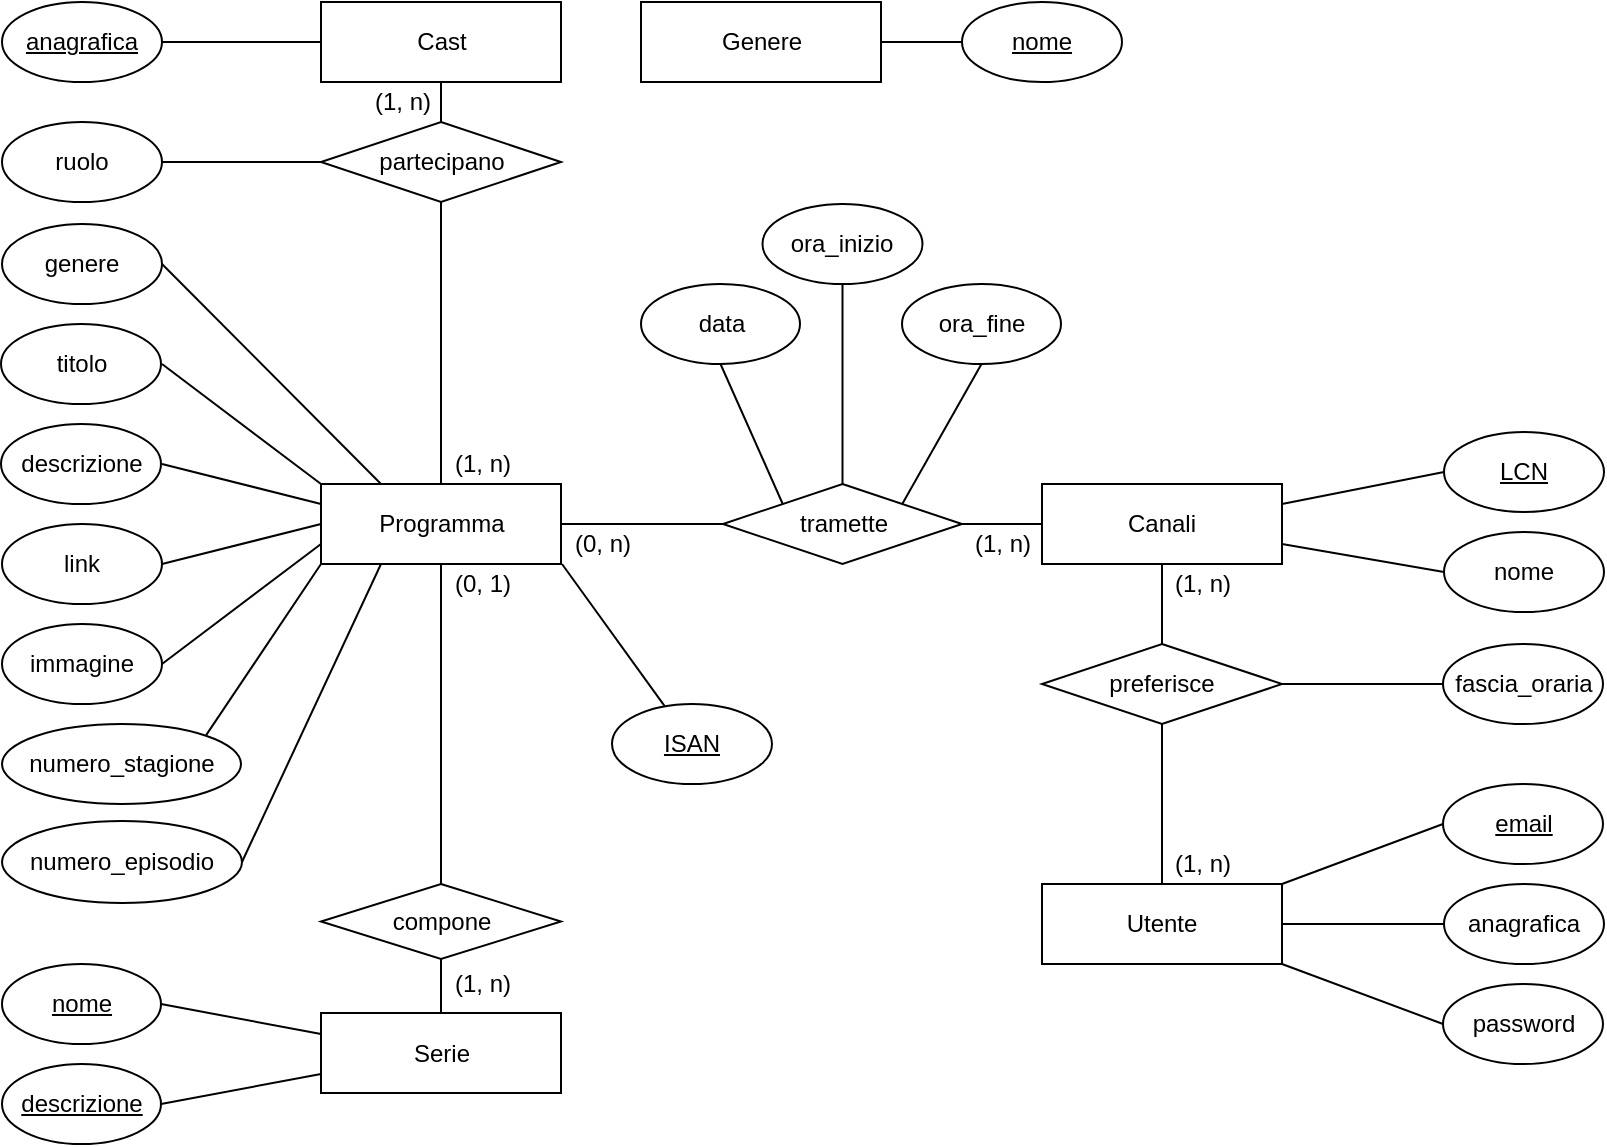<mxfile version="20.0.3" type="device"><diagram id="R2lEEEUBdFMjLlhIrx00" name="Page-1"><mxGraphModel dx="1178" dy="651" grid="1" gridSize="10" guides="1" tooltips="1" connect="1" arrows="1" fold="1" page="1" pageScale="1" pageWidth="850" pageHeight="1100" math="0" shadow="0" extFonts="Permanent Marker^https://fonts.googleapis.com/css?family=Permanent+Marker"><root><mxCell id="0"/><mxCell id="1" parent="0"/><mxCell id="fB9N05EH2Ql-NytacOC7-5" value="Canali" style="rounded=0;whiteSpace=wrap;html=1;" parent="1" vertex="1"><mxGeometry x="560" y="280" width="120" height="40" as="geometry"/></mxCell><mxCell id="fB9N05EH2Ql-NytacOC7-11" value="Programma" style="rounded=0;whiteSpace=wrap;html=1;" parent="1" vertex="1"><mxGeometry x="199.5" y="280" width="120" height="40" as="geometry"/></mxCell><mxCell id="fB9N05EH2Ql-NytacOC7-13" value="tramette" style="shape=rhombus;perimeter=rhombusPerimeter;whiteSpace=wrap;html=1;align=center;" parent="1" vertex="1"><mxGeometry x="400.5" y="280" width="119.5" height="40" as="geometry"/></mxCell><mxCell id="fB9N05EH2Ql-NytacOC7-29" value="" style="endArrow=none;html=1;rounded=0;entryX=0.5;entryY=0;entryDx=0;entryDy=0;exitX=0.5;exitY=1;exitDx=0;exitDy=0;" parent="1" source="tyjegPLfVhQxo2B1lwdj-6" target="fB9N05EH2Ql-NytacOC7-30" edge="1"><mxGeometry width="50" height="50" relative="1" as="geometry"><mxPoint x="320" y="119" as="sourcePoint"/><mxPoint x="320" y="159" as="targetPoint"/></mxGeometry></mxCell><mxCell id="fB9N05EH2Ql-NytacOC7-30" value="partecipano" style="shape=rhombus;perimeter=rhombusPerimeter;whiteSpace=wrap;html=1;align=center;" parent="1" vertex="1"><mxGeometry x="199.5" y="99" width="120" height="40" as="geometry"/></mxCell><mxCell id="fB9N05EH2Ql-NytacOC7-31" value="" style="endArrow=none;html=1;rounded=0;entryX=0.5;entryY=1;entryDx=0;entryDy=0;exitX=0.5;exitY=0;exitDx=0;exitDy=0;" parent="1" source="fB9N05EH2Ql-NytacOC7-11" target="fB9N05EH2Ql-NytacOC7-30" edge="1"><mxGeometry width="50" height="50" relative="1" as="geometry"><mxPoint x="93.5" y="274.5" as="sourcePoint"/><mxPoint x="113.5" y="274.5" as="targetPoint"/></mxGeometry></mxCell><mxCell id="EffAMRFEf8YkOLMa1qJM-2" value="" style="edgeStyle=orthogonalEdgeStyle;rounded=0;orthogonalLoop=1;jettySize=auto;html=1;" parent="1" edge="1"><mxGeometry relative="1" as="geometry"><mxPoint x="1120.5" y="506" as="targetPoint"/></mxGeometry></mxCell><mxCell id="fB9N05EH2Ql-NytacOC7-58" value="Utente" style="whiteSpace=wrap;html=1;align=center;" parent="1" vertex="1"><mxGeometry x="560" y="480" width="120" height="40" as="geometry"/></mxCell><mxCell id="uF2Ogz3bUNBrAM8irZKq-8" value="" style="endArrow=none;html=1;rounded=0;exitX=0;exitY=0.5;exitDx=0;exitDy=0;entryX=1;entryY=0.5;entryDx=0;entryDy=0;" parent="1" source="fB9N05EH2Ql-NytacOC7-13" target="fB9N05EH2Ql-NytacOC7-11" edge="1"><mxGeometry relative="1" as="geometry"><mxPoint x="233" y="195.5" as="sourcePoint"/><mxPoint x="262.5" y="242.5" as="targetPoint"/></mxGeometry></mxCell><mxCell id="uF2Ogz3bUNBrAM8irZKq-13" value="LCN" style="ellipse;whiteSpace=wrap;html=1;align=center;fontStyle=4;" parent="1" vertex="1"><mxGeometry x="761" y="254" width="80" height="40" as="geometry"/></mxCell><mxCell id="uF2Ogz3bUNBrAM8irZKq-16" value="data" style="ellipse;whiteSpace=wrap;html=1;align=center;" parent="1" vertex="1"><mxGeometry x="359.5" y="180" width="79.5" height="40" as="geometry"/></mxCell><mxCell id="uF2Ogz3bUNBrAM8irZKq-17" value="&lt;u&gt;descrizione&lt;/u&gt;" style="ellipse;whiteSpace=wrap;html=1;align=center;" parent="1" vertex="1"><mxGeometry x="40" y="570" width="79.5" height="40" as="geometry"/></mxCell><mxCell id="uF2Ogz3bUNBrAM8irZKq-22" value="&lt;u&gt;nome&lt;/u&gt;" style="ellipse;whiteSpace=wrap;html=1;align=center;" parent="1" vertex="1"><mxGeometry x="40" y="520" width="79.5" height="40" as="geometry"/></mxCell><mxCell id="uF2Ogz3bUNBrAM8irZKq-23" value="anagrafica" style="ellipse;whiteSpace=wrap;html=1;align=center;fontStyle=4;" parent="1" vertex="1"><mxGeometry x="40" y="39" width="80" height="40" as="geometry"/></mxCell><mxCell id="uF2Ogz3bUNBrAM8irZKq-25" value="ruolo" style="ellipse;whiteSpace=wrap;html=1;align=center;" parent="1" vertex="1"><mxGeometry x="40" y="99" width="80" height="40" as="geometry"/></mxCell><mxCell id="uF2Ogz3bUNBrAM8irZKq-28" value="email" style="ellipse;whiteSpace=wrap;html=1;align=center;fontStyle=4;" parent="1" vertex="1"><mxGeometry x="760.5" y="430" width="80" height="40" as="geometry"/></mxCell><mxCell id="uF2Ogz3bUNBrAM8irZKq-29" value="anagrafica" style="ellipse;whiteSpace=wrap;html=1;align=center;" parent="1" vertex="1"><mxGeometry x="761" y="480" width="80" height="40" as="geometry"/></mxCell><mxCell id="uF2Ogz3bUNBrAM8irZKq-30" value="password" style="ellipse;whiteSpace=wrap;html=1;align=center;" parent="1" vertex="1"><mxGeometry x="760.5" y="530" width="80" height="40" as="geometry"/></mxCell><mxCell id="uF2Ogz3bUNBrAM8irZKq-31" value="nome" style="ellipse;whiteSpace=wrap;html=1;align=center;" parent="1" vertex="1"><mxGeometry x="761" y="304" width="80" height="40" as="geometry"/></mxCell><mxCell id="GhIXZej3Qp53KJ87c0xY-1" value="link" style="ellipse;whiteSpace=wrap;html=1;fontFamily=Helvetica;fontSize=12;fontColor=default;align=center;strokeColor=default;fillColor=default;" parent="1" vertex="1"><mxGeometry x="40" y="300" width="80" height="40" as="geometry"/></mxCell><mxCell id="GhIXZej3Qp53KJ87c0xY-2" value="immagine" style="ellipse;whiteSpace=wrap;html=1;align=center;" parent="1" vertex="1"><mxGeometry x="40" y="350" width="80" height="40" as="geometry"/></mxCell><mxCell id="GhIXZej3Qp53KJ87c0xY-6" value="" style="endArrow=none;html=1;rounded=0;exitX=1;exitY=0.5;exitDx=0;exitDy=0;entryX=0;entryY=0.5;entryDx=0;entryDy=0;" parent="1" source="uF2Ogz3bUNBrAM8irZKq-23" target="tyjegPLfVhQxo2B1lwdj-6" edge="1"><mxGeometry relative="1" as="geometry"><mxPoint x="-158" y="2.5" as="sourcePoint"/><mxPoint x="260" y="79" as="targetPoint"/></mxGeometry></mxCell><mxCell id="GhIXZej3Qp53KJ87c0xY-8" value="" style="endArrow=none;html=1;rounded=0;exitX=1;exitY=0.5;exitDx=0;exitDy=0;entryX=0;entryY=0.5;entryDx=0;entryDy=0;" parent="1" source="uF2Ogz3bUNBrAM8irZKq-25" target="fB9N05EH2Ql-NytacOC7-30" edge="1"><mxGeometry relative="1" as="geometry"><mxPoint x="-32" y="281.5" as="sourcePoint"/><mxPoint x="260" y="119" as="targetPoint"/></mxGeometry></mxCell><mxCell id="GhIXZej3Qp53KJ87c0xY-10" value="" style="endArrow=none;html=1;rounded=0;exitX=1;exitY=0.25;exitDx=0;exitDy=0;entryX=0;entryY=0.5;entryDx=0;entryDy=0;" parent="1" source="fB9N05EH2Ql-NytacOC7-5" target="uF2Ogz3bUNBrAM8irZKq-13" edge="1"><mxGeometry relative="1" as="geometry"><mxPoint x="729" y="504.5" as="sourcePoint"/><mxPoint x="721" y="269" as="targetPoint"/></mxGeometry></mxCell><mxCell id="GhIXZej3Qp53KJ87c0xY-11" value="" style="endArrow=none;html=1;rounded=0;exitX=1;exitY=0.75;exitDx=0;exitDy=0;entryX=0;entryY=0.5;entryDx=0;entryDy=0;" parent="1" source="fB9N05EH2Ql-NytacOC7-5" target="uF2Ogz3bUNBrAM8irZKq-31" edge="1"><mxGeometry relative="1" as="geometry"><mxPoint x="579" y="104.5" as="sourcePoint"/><mxPoint x="659" y="54.5" as="targetPoint"/></mxGeometry></mxCell><mxCell id="GhIXZej3Qp53KJ87c0xY-12" value="" style="endArrow=none;html=1;rounded=0;entryX=1;entryY=0;entryDx=0;entryDy=0;exitX=0;exitY=0.5;exitDx=0;exitDy=0;" parent="1" source="uF2Ogz3bUNBrAM8irZKq-28" target="fB9N05EH2Ql-NytacOC7-58" edge="1"><mxGeometry relative="1" as="geometry"><mxPoint x="740" y="450" as="sourcePoint"/><mxPoint x="290" y="760" as="targetPoint"/></mxGeometry></mxCell><mxCell id="GhIXZej3Qp53KJ87c0xY-13" value="" style="endArrow=none;html=1;rounded=0;exitX=0;exitY=0.5;exitDx=0;exitDy=0;entryX=1;entryY=0.5;entryDx=0;entryDy=0;" parent="1" source="uF2Ogz3bUNBrAM8irZKq-29" target="fB9N05EH2Ql-NytacOC7-58" edge="1"><mxGeometry relative="1" as="geometry"><mxPoint x="110" y="780" as="sourcePoint"/><mxPoint x="681" y="500" as="targetPoint"/></mxGeometry></mxCell><mxCell id="GhIXZej3Qp53KJ87c0xY-14" value="" style="endArrow=none;html=1;rounded=0;exitX=0;exitY=0.5;exitDx=0;exitDy=0;entryX=1;entryY=1;entryDx=0;entryDy=0;" parent="1" source="uF2Ogz3bUNBrAM8irZKq-30" target="fB9N05EH2Ql-NytacOC7-58" edge="1"><mxGeometry relative="1" as="geometry"><mxPoint x="150" y="760" as="sourcePoint"/><mxPoint x="310" y="760" as="targetPoint"/></mxGeometry></mxCell><mxCell id="GhIXZej3Qp53KJ87c0xY-18" value="Serie" style="whiteSpace=wrap;html=1;align=center;" parent="1" vertex="1"><mxGeometry x="199.5" y="544.5" width="120" height="40" as="geometry"/></mxCell><mxCell id="GhIXZej3Qp53KJ87c0xY-20" value="numero_stagione" style="ellipse;whiteSpace=wrap;html=1;align=center;" parent="1" vertex="1"><mxGeometry x="40" y="400" width="119.5" height="40" as="geometry"/></mxCell><mxCell id="GhIXZej3Qp53KJ87c0xY-21" value="" style="endArrow=none;html=1;rounded=0;entryX=0.25;entryY=1;entryDx=0;entryDy=0;exitX=1;exitY=0.5;exitDx=0;exitDy=0;" parent="1" source="tyjegPLfVhQxo2B1lwdj-8" target="fB9N05EH2Ql-NytacOC7-11" edge="1"><mxGeometry relative="1" as="geometry"><mxPoint x="393.766" y="369.084" as="sourcePoint"/><mxPoint x="260" y="449" as="targetPoint"/></mxGeometry></mxCell><mxCell id="GhIXZej3Qp53KJ87c0xY-22" value="" style="endArrow=none;html=1;rounded=0;exitX=1;exitY=0;exitDx=0;exitDy=0;entryX=0;entryY=1;entryDx=0;entryDy=0;" parent="1" source="GhIXZej3Qp53KJ87c0xY-20" target="fB9N05EH2Ql-NytacOC7-11" edge="1"><mxGeometry relative="1" as="geometry"><mxPoint x="219.5" y="400" as="sourcePoint"/><mxPoint x="279.5" y="320" as="targetPoint"/></mxGeometry></mxCell><mxCell id="GhIXZej3Qp53KJ87c0xY-28" value="" style="endArrow=none;html=1;rounded=0;exitX=1;exitY=0.5;exitDx=0;exitDy=0;" parent="1" source="uF2Ogz3bUNBrAM8irZKq-17" edge="1"><mxGeometry relative="1" as="geometry"><mxPoint x="70" y="851.63" as="sourcePoint"/><mxPoint x="199.5" y="575" as="targetPoint"/></mxGeometry></mxCell><mxCell id="GhIXZej3Qp53KJ87c0xY-29" value="" style="endArrow=none;html=1;rounded=0;entryX=0.5;entryY=1;entryDx=0;entryDy=0;exitX=0;exitY=0;exitDx=0;exitDy=0;" parent="1" source="fB9N05EH2Ql-NytacOC7-13" target="uF2Ogz3bUNBrAM8irZKq-16" edge="1"><mxGeometry relative="1" as="geometry"><mxPoint x="629" y="310" as="sourcePoint"/><mxPoint x="519.5" y="796.63" as="targetPoint"/></mxGeometry></mxCell><mxCell id="GhIXZej3Qp53KJ87c0xY-31" value="" style="endArrow=none;html=1;rounded=0;entryX=1;entryY=0.5;entryDx=0;entryDy=0;exitX=0;exitY=0;exitDx=0;exitDy=0;" parent="1" source="fB9N05EH2Ql-NytacOC7-11" edge="1"><mxGeometry relative="1" as="geometry"><mxPoint x="201" y="284.5" as="sourcePoint"/><mxPoint x="120" y="220" as="targetPoint"/></mxGeometry></mxCell><mxCell id="GhIXZej3Qp53KJ87c0xY-32" value="" style="endArrow=none;html=1;rounded=0;exitX=0;exitY=0.25;exitDx=0;exitDy=0;entryX=1;entryY=0.5;entryDx=0;entryDy=0;" parent="1" source="fB9N05EH2Ql-NytacOC7-11" edge="1"><mxGeometry relative="1" as="geometry"><mxPoint x="460" y="521.5" as="sourcePoint"/><mxPoint x="120" y="270" as="targetPoint"/></mxGeometry></mxCell><mxCell id="GhIXZej3Qp53KJ87c0xY-34" value="" style="endArrow=none;html=1;rounded=0;entryX=1;entryY=0.5;entryDx=0;entryDy=0;exitX=0;exitY=0.5;exitDx=0;exitDy=0;" parent="1" source="fB9N05EH2Ql-NytacOC7-11" target="GhIXZej3Qp53KJ87c0xY-1" edge="1"><mxGeometry relative="1" as="geometry"><mxPoint x="480" y="541.5" as="sourcePoint"/><mxPoint x="640" y="541.5" as="targetPoint"/></mxGeometry></mxCell><mxCell id="EffAMRFEf8YkOLMa1qJM-4" value="" style="endArrow=none;html=1;rounded=0;exitX=0;exitY=0.75;exitDx=0;exitDy=0;entryX=1;entryY=0.5;entryDx=0;entryDy=0;" parent="1" source="fB9N05EH2Ql-NytacOC7-11" target="GhIXZej3Qp53KJ87c0xY-2" edge="1"><mxGeometry relative="1" as="geometry"><mxPoint x="329" y="291.5" as="sourcePoint"/><mxPoint x="443.75" y="368.5" as="targetPoint"/></mxGeometry></mxCell><mxCell id="EffAMRFEf8YkOLMa1qJM-11" value="" style="endArrow=none;html=1;rounded=0;exitX=1;exitY=0.5;exitDx=0;exitDy=0;entryX=0;entryY=0.5;entryDx=0;entryDy=0;" parent="1" source="fB9N05EH2Ql-NytacOC7-13" target="fB9N05EH2Ql-NytacOC7-5" edge="1"><mxGeometry width="50" height="50" relative="1" as="geometry"><mxPoint x="449.5" y="390" as="sourcePoint"/><mxPoint x="489" y="389.5" as="targetPoint"/></mxGeometry></mxCell><mxCell id="P5lpez_x-8K96-gi-YmY-5" value="preferisce" style="shape=rhombus;perimeter=rhombusPerimeter;whiteSpace=wrap;html=1;align=center;" parent="1" vertex="1"><mxGeometry x="560" y="360" width="120" height="40" as="geometry"/></mxCell><mxCell id="P5lpez_x-8K96-gi-YmY-6" value="" style="endArrow=none;html=1;rounded=0;entryX=0.5;entryY=0;entryDx=0;entryDy=0;exitX=0.5;exitY=1;exitDx=0;exitDy=0;" parent="1" source="fB9N05EH2Ql-NytacOC7-5" target="P5lpez_x-8K96-gi-YmY-5" edge="1"><mxGeometry relative="1" as="geometry"><mxPoint x="630" y="290" as="sourcePoint"/><mxPoint x="407.5" y="168.38" as="targetPoint"/></mxGeometry></mxCell><mxCell id="P5lpez_x-8K96-gi-YmY-7" value="" style="endArrow=none;html=1;rounded=0;exitX=0.5;exitY=1;exitDx=0;exitDy=0;entryX=0.5;entryY=0;entryDx=0;entryDy=0;" parent="1" source="P5lpez_x-8K96-gi-YmY-5" target="fB9N05EH2Ql-NytacOC7-58" edge="1"><mxGeometry relative="1" as="geometry"><mxPoint x="389.0" y="440" as="sourcePoint"/><mxPoint x="419" y="478.38" as="targetPoint"/></mxGeometry></mxCell><mxCell id="667CGL9y9yE0PsmGEpij-7" value="compone" style="shape=rhombus;perimeter=rhombusPerimeter;whiteSpace=wrap;html=1;align=center;" parent="1" vertex="1"><mxGeometry x="199.5" y="480" width="120" height="37.5" as="geometry"/></mxCell><mxCell id="667CGL9y9yE0PsmGEpij-11" value="" style="endArrow=none;html=1;rounded=0;entryX=0.5;entryY=1;entryDx=0;entryDy=0;" parent="1" source="667CGL9y9yE0PsmGEpij-7" target="fB9N05EH2Ql-NytacOC7-11" edge="1"><mxGeometry relative="1" as="geometry"><mxPoint x="229.5" y="509" as="sourcePoint"/><mxPoint x="280" y="360" as="targetPoint"/></mxGeometry></mxCell><mxCell id="667CGL9y9yE0PsmGEpij-12" value="" style="endArrow=none;html=1;rounded=0;exitX=0.5;exitY=0;exitDx=0;exitDy=0;entryX=0.5;entryY=1;entryDx=0;entryDy=0;" parent="1" source="GhIXZej3Qp53KJ87c0xY-18" target="667CGL9y9yE0PsmGEpij-7" edge="1"><mxGeometry relative="1" as="geometry"><mxPoint x="219.5" y="601" as="sourcePoint"/><mxPoint x="320.5" y="580" as="targetPoint"/></mxGeometry></mxCell><mxCell id="667CGL9y9yE0PsmGEpij-13" value="ora_fine" style="ellipse;whiteSpace=wrap;html=1;align=center;" parent="1" vertex="1"><mxGeometry x="490" y="180" width="79.5" height="40" as="geometry"/></mxCell><mxCell id="667CGL9y9yE0PsmGEpij-14" value="" style="endArrow=none;html=1;rounded=0;exitX=1;exitY=0;exitDx=0;exitDy=0;entryX=0.5;entryY=1;entryDx=0;entryDy=0;" parent="1" source="fB9N05EH2Ql-NytacOC7-13" target="667CGL9y9yE0PsmGEpij-13" edge="1"><mxGeometry relative="1" as="geometry"><mxPoint x="519" y="290" as="sourcePoint"/><mxPoint x="521" y="846.63" as="targetPoint"/></mxGeometry></mxCell><mxCell id="667CGL9y9yE0PsmGEpij-16" value="" style="endArrow=none;html=1;rounded=0;exitX=1;exitY=0.5;exitDx=0;exitDy=0;" parent="1" source="uF2Ogz3bUNBrAM8irZKq-22" edge="1"><mxGeometry relative="1" as="geometry"><mxPoint x="529.5" y="545" as="sourcePoint"/><mxPoint x="199.5" y="555" as="targetPoint"/></mxGeometry></mxCell><mxCell id="kp-S-zC_urhPKFvSFbiX-6" value="Genere" style="whiteSpace=wrap;html=1;align=center;" parent="1" vertex="1"><mxGeometry x="359.5" y="39" width="120" height="40" as="geometry"/></mxCell><mxCell id="kp-S-zC_urhPKFvSFbiX-10" value="&lt;div&gt;nome&lt;/div&gt;" style="ellipse;whiteSpace=wrap;html=1;align=center;fontStyle=4;" parent="1" vertex="1"><mxGeometry x="520" y="39" width="80" height="40" as="geometry"/></mxCell><mxCell id="kp-S-zC_urhPKFvSFbiX-11" value="" style="endArrow=none;html=1;rounded=0;exitX=0;exitY=0.5;exitDx=0;exitDy=0;entryX=1;entryY=0.5;entryDx=0;entryDy=0;" parent="1" source="kp-S-zC_urhPKFvSFbiX-10" target="kp-S-zC_urhPKFvSFbiX-6" edge="1"><mxGeometry relative="1" as="geometry"><mxPoint x="191" y="92.5" as="sourcePoint"/><mxPoint x="609" y="169" as="targetPoint"/></mxGeometry></mxCell><mxCell id="kp-S-zC_urhPKFvSFbiX-14" value="fascia_oraria" style="ellipse;whiteSpace=wrap;html=1;align=center;" parent="1" vertex="1"><mxGeometry x="760.5" y="360" width="80" height="40" as="geometry"/></mxCell><mxCell id="kp-S-zC_urhPKFvSFbiX-17" value="" style="endArrow=none;html=1;rounded=0;entryX=0;entryY=0.5;entryDx=0;entryDy=0;exitX=1;exitY=0.5;exitDx=0;exitDy=0;" parent="1" source="P5lpez_x-8K96-gi-YmY-5" target="kp-S-zC_urhPKFvSFbiX-14" edge="1"><mxGeometry relative="1" as="geometry"><mxPoint x="630" y="330" as="sourcePoint"/><mxPoint x="630" y="389.5" as="targetPoint"/></mxGeometry></mxCell><mxCell id="kp-S-zC_urhPKFvSFbiX-20" value="ora_inizio" style="ellipse;whiteSpace=wrap;html=1;align=center;" parent="1" vertex="1"><mxGeometry x="420.25" y="140" width="80" height="40" as="geometry"/></mxCell><mxCell id="kp-S-zC_urhPKFvSFbiX-21" value="" style="endArrow=none;html=1;rounded=0;entryX=0.5;entryY=1;entryDx=0;entryDy=0;exitX=0.5;exitY=0;exitDx=0;exitDy=0;" parent="1" source="fB9N05EH2Ql-NytacOC7-13" target="kp-S-zC_urhPKFvSFbiX-20" edge="1"><mxGeometry relative="1" as="geometry"><mxPoint x="609" y="299" as="sourcePoint"/><mxPoint x="559" y="289" as="targetPoint"/></mxGeometry></mxCell><mxCell id="kp-S-zC_urhPKFvSFbiX-28" value="(1, n)" style="text;html=1;align=center;verticalAlign=middle;resizable=0;points=[];autosize=1;strokeColor=none;fillColor=none;" parent="1" vertex="1"><mxGeometry x="259.5" y="520" width="40" height="20" as="geometry"/></mxCell><mxCell id="kp-S-zC_urhPKFvSFbiX-29" value="(1, n)" style="text;html=1;align=center;verticalAlign=middle;resizable=0;points=[];autosize=1;strokeColor=none;fillColor=none;" parent="1" vertex="1"><mxGeometry x="219.5" y="79" width="40" height="20" as="geometry"/></mxCell><mxCell id="kp-S-zC_urhPKFvSFbiX-30" value="(1, n)" style="text;html=1;align=center;verticalAlign=middle;resizable=0;points=[];autosize=1;strokeColor=none;fillColor=none;" parent="1" vertex="1"><mxGeometry x="259.5" y="260" width="40" height="20" as="geometry"/></mxCell><mxCell id="kp-S-zC_urhPKFvSFbiX-34" value="(0, n)" style="text;html=1;align=center;verticalAlign=middle;resizable=0;points=[];autosize=1;strokeColor=none;fillColor=none;" parent="1" vertex="1"><mxGeometry x="319.5" y="300" width="40" height="20" as="geometry"/></mxCell><mxCell id="kp-S-zC_urhPKFvSFbiX-37" value="(1, n)" style="text;html=1;align=center;verticalAlign=middle;resizable=0;points=[];autosize=1;strokeColor=none;fillColor=none;" parent="1" vertex="1"><mxGeometry x="520" y="300" width="40" height="20" as="geometry"/></mxCell><mxCell id="kp-S-zC_urhPKFvSFbiX-38" value="(1, n)" style="text;html=1;align=center;verticalAlign=middle;resizable=0;points=[];autosize=1;strokeColor=none;fillColor=none;" parent="1" vertex="1"><mxGeometry x="620" y="320" width="40" height="20" as="geometry"/></mxCell><mxCell id="kp-S-zC_urhPKFvSFbiX-39" value="(1, n)" style="text;html=1;align=center;verticalAlign=middle;resizable=0;points=[];autosize=1;strokeColor=none;fillColor=none;" parent="1" vertex="1"><mxGeometry x="620" y="460" width="40" height="20" as="geometry"/></mxCell><mxCell id="tyjegPLfVhQxo2B1lwdj-4" value="" style="endArrow=none;html=1;rounded=0;exitX=1;exitY=0.5;exitDx=0;exitDy=0;entryX=0.25;entryY=0;entryDx=0;entryDy=0;" parent="1" source="tyjegPLfVhQxo2B1lwdj-5" target="fB9N05EH2Ql-NytacOC7-11" edge="1"><mxGeometry relative="1" as="geometry"><mxPoint x="390" y="234" as="sourcePoint"/><mxPoint x="310" y="234" as="targetPoint"/></mxGeometry></mxCell><mxCell id="tyjegPLfVhQxo2B1lwdj-5" value="&lt;div&gt;genere&lt;/div&gt;" style="ellipse;whiteSpace=wrap;html=1;fontFamily=Helvetica;fontSize=12;fontColor=default;align=center;strokeColor=default;fillColor=default;" parent="1" vertex="1"><mxGeometry x="40" y="150" width="80" height="40" as="geometry"/></mxCell><mxCell id="tyjegPLfVhQxo2B1lwdj-6" value="Cast" style="whiteSpace=wrap;html=1;align=center;" parent="1" vertex="1"><mxGeometry x="199.5" y="39" width="120" height="40" as="geometry"/></mxCell><mxCell id="kp-S-zC_urhPKFvSFbiX-25" value="(0, 1)" style="text;html=1;align=center;verticalAlign=middle;resizable=0;points=[];autosize=1;strokeColor=none;fillColor=none;" parent="1" vertex="1"><mxGeometry x="259.5" y="320" width="40" height="20" as="geometry"/></mxCell><mxCell id="tyjegPLfVhQxo2B1lwdj-8" value="numero_episodio" style="ellipse;whiteSpace=wrap;html=1;fontFamily=Helvetica;fontSize=12;fontColor=default;align=center;strokeColor=default;fillColor=default;" parent="1" vertex="1"><mxGeometry x="40" y="448.5" width="120" height="41" as="geometry"/></mxCell><mxCell id="Ud4eQuZZ89bkfj22oxH7-1" value="&lt;div&gt;titolo&lt;/div&gt;" style="ellipse;whiteSpace=wrap;html=1;fontFamily=Helvetica;fontSize=12;fontColor=default;align=center;strokeColor=default;fillColor=default;" vertex="1" parent="1"><mxGeometry x="39.5" y="200" width="80" height="40" as="geometry"/></mxCell><mxCell id="Ud4eQuZZ89bkfj22oxH7-2" value="descrizione" style="ellipse;whiteSpace=wrap;html=1;fontFamily=Helvetica;fontSize=12;fontColor=default;align=center;strokeColor=default;fillColor=default;" vertex="1" parent="1"><mxGeometry x="39.5" y="250" width="80" height="40" as="geometry"/></mxCell><mxCell id="Ud4eQuZZ89bkfj22oxH7-3" value="ISAN" style="ellipse;whiteSpace=wrap;html=1;align=center;fontStyle=4;" vertex="1" parent="1"><mxGeometry x="345" y="390" width="80" height="40" as="geometry"/></mxCell><mxCell id="Ud4eQuZZ89bkfj22oxH7-4" value="" style="endArrow=none;html=1;rounded=0;" edge="1" parent="1" target="Ud4eQuZZ89bkfj22oxH7-3"><mxGeometry relative="1" as="geometry"><mxPoint x="320" y="320" as="sourcePoint"/><mxPoint x="239.5" y="290" as="targetPoint"/></mxGeometry></mxCell></root></mxGraphModel></diagram></mxfile>